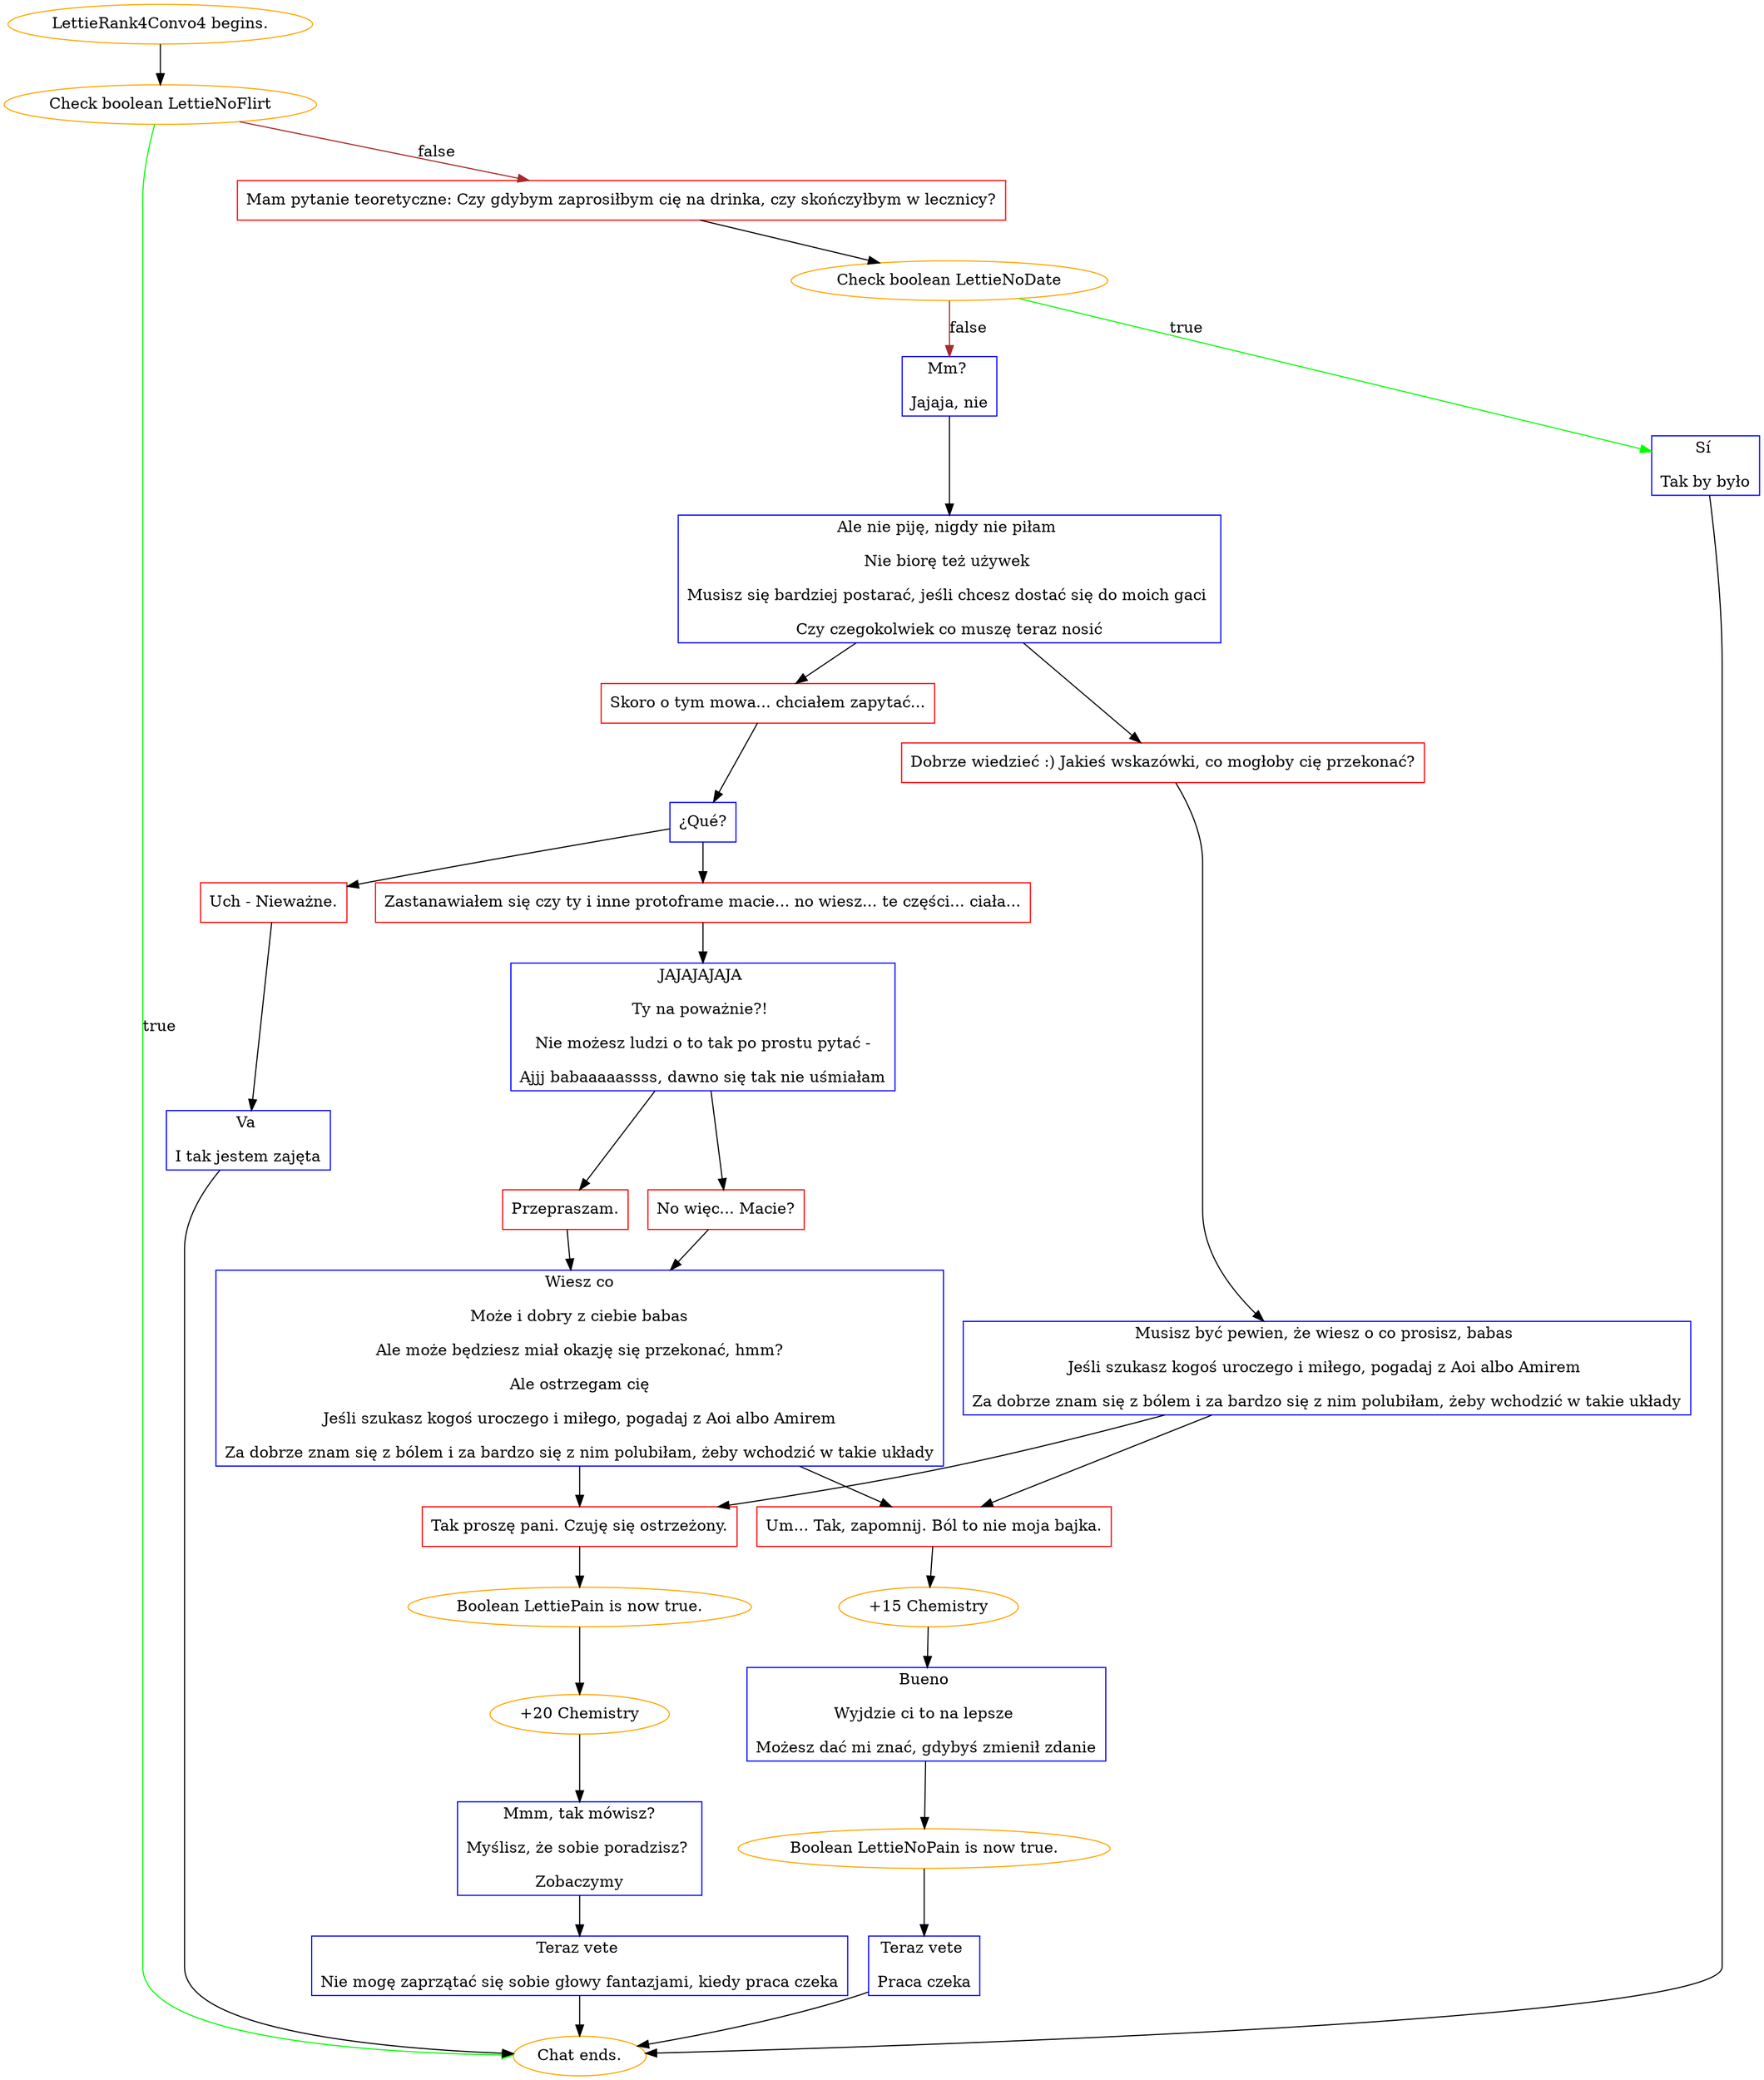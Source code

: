 digraph {
	"LettieRank4Convo4 begins." [color=orange];
		"LettieRank4Convo4 begins." -> j1158339480;
	j1158339480 [label="Check boolean LettieNoFlirt",color=orange];
		j1158339480 -> "Chat ends." [label=true,color=green];
		j1158339480 -> j3956129826 [label=false,color=brown];
	"Chat ends." [color=orange];
	j3956129826 [label="Mam pytanie teoretyczne: Czy gdybym zaprosiłbym cię na drinka, czy skończyłbym w lecznicy?",shape=box,color=red];
		j3956129826 -> j3741727461;
	j3741727461 [label="Check boolean LettieNoDate",color=orange];
		j3741727461 -> j450116916 [label=true,color=green];
		j3741727461 -> j1055071471 [label=false,color=brown];
	j450116916 [label="Sí 
Tak by było",shape=box,color=blue];
		j450116916 -> "Chat ends.";
	j1055071471 [label="Mm? 
Jajaja, nie",shape=box,color=blue];
		j1055071471 -> j3865011982;
	j3865011982 [label="Ale nie piję, nigdy nie piłam 
Nie biorę też używek 
Musisz się bardziej postarać, jeśli chcesz dostać się do moich gaci 
Czy czegokolwiek co muszę teraz nosić",shape=box,color=blue];
		j3865011982 -> j374235008;
		j3865011982 -> j411680531;
	j374235008 [label="Dobrze wiedzieć :) Jakieś wskazówki, co mogłoby cię przekonać?",shape=box,color=red];
		j374235008 -> j2526789641;
	j411680531 [label="Skoro o tym mowa... chciałem zapytać...",shape=box,color=red];
		j411680531 -> j557481327;
	j2526789641 [label="Musisz być pewien, że wiesz o co prosisz, babas 
Jeśli szukasz kogoś uroczego i miłego, pogadaj z Aoi albo Amirem 
Za dobrze znam się z bólem i za bardzo się z nim polubiłam, żeby wchodzić w takie układy",shape=box,color=blue];
		j2526789641 -> j4126308091;
		j2526789641 -> j3000129040;
	j557481327 [label="¿Qué?",shape=box,color=blue];
		j557481327 -> j3855672638;
		j557481327 -> j979730890;
	j4126308091 [label="Tak proszę pani. Czuję się ostrzeżony.",shape=box,color=red];
		j4126308091 -> j136012393;
	j3000129040 [label="Um... Tak, zapomnij. Ból to nie moja bajka.",shape=box,color=red];
		j3000129040 -> j1788485261;
	j3855672638 [label="Zastanawiałem się czy ty i inne protoframe macie... no wiesz... te części... ciała...",shape=box,color=red];
		j3855672638 -> j4188288277;
	j979730890 [label="Uch - Nieważne.",shape=box,color=red];
		j979730890 -> j2487069545;
	j136012393 [label="Boolean LettiePain is now true.",color=orange];
		j136012393 -> j2846474185;
	j1788485261 [label="+15 Chemistry",color=orange];
		j1788485261 -> j3425507672;
	j4188288277 [label="JAJAJAJAJA 
Ty na poważnie?! 
Nie możesz ludzi o to tak po prostu pytać -
Ajjj babaaaaassss, dawno się tak nie uśmiałam",shape=box,color=blue];
		j4188288277 -> j818165456;
		j4188288277 -> j1158145800;
	j2487069545 [label="Va 
I tak jestem zajęta",shape=box,color=blue];
		j2487069545 -> "Chat ends.";
	j2846474185 [label="+20 Chemistry",color=orange];
		j2846474185 -> j4107171436;
	j3425507672 [label="Bueno 
Wyjdzie ci to na lepsze 
Możesz dać mi znać, gdybyś zmienił zdanie",shape=box,color=blue];
		j3425507672 -> j1773392891;
	j818165456 [label="Przepraszam.",shape=box,color=red];
		j818165456 -> j377299641;
	j1158145800 [label="No więc... Macie?",shape=box,color=red];
		j1158145800 -> j377299641;
	j4107171436 [label="Mmm, tak mówisz?
Myślisz, że sobie poradzisz? 
Zobaczymy",shape=box,color=blue];
		j4107171436 -> j2319329367;
	j1773392891 [label="Boolean LettieNoPain is now true.",color=orange];
		j1773392891 -> j51302616;
	j377299641 [label="Wiesz co
Może i dobry z ciebie babas
Ale może będziesz miał okazję się przekonać, hmm?
Ale ostrzegam cię
Jeśli szukasz kogoś uroczego i miłego, pogadaj z Aoi albo Amirem
Za dobrze znam się z bólem i za bardzo się z nim polubiłam, żeby wchodzić w takie układy",shape=box,color=blue];
		j377299641 -> j4126308091;
		j377299641 -> j3000129040;
	j2319329367 [label="Teraz vete 
Nie mogę zaprzątać się sobie głowy fantazjami, kiedy praca czeka",shape=box,color=blue];
		j2319329367 -> "Chat ends.";
	j51302616 [label="Teraz vete 
Praca czeka",shape=box,color=blue];
		j51302616 -> "Chat ends.";
}